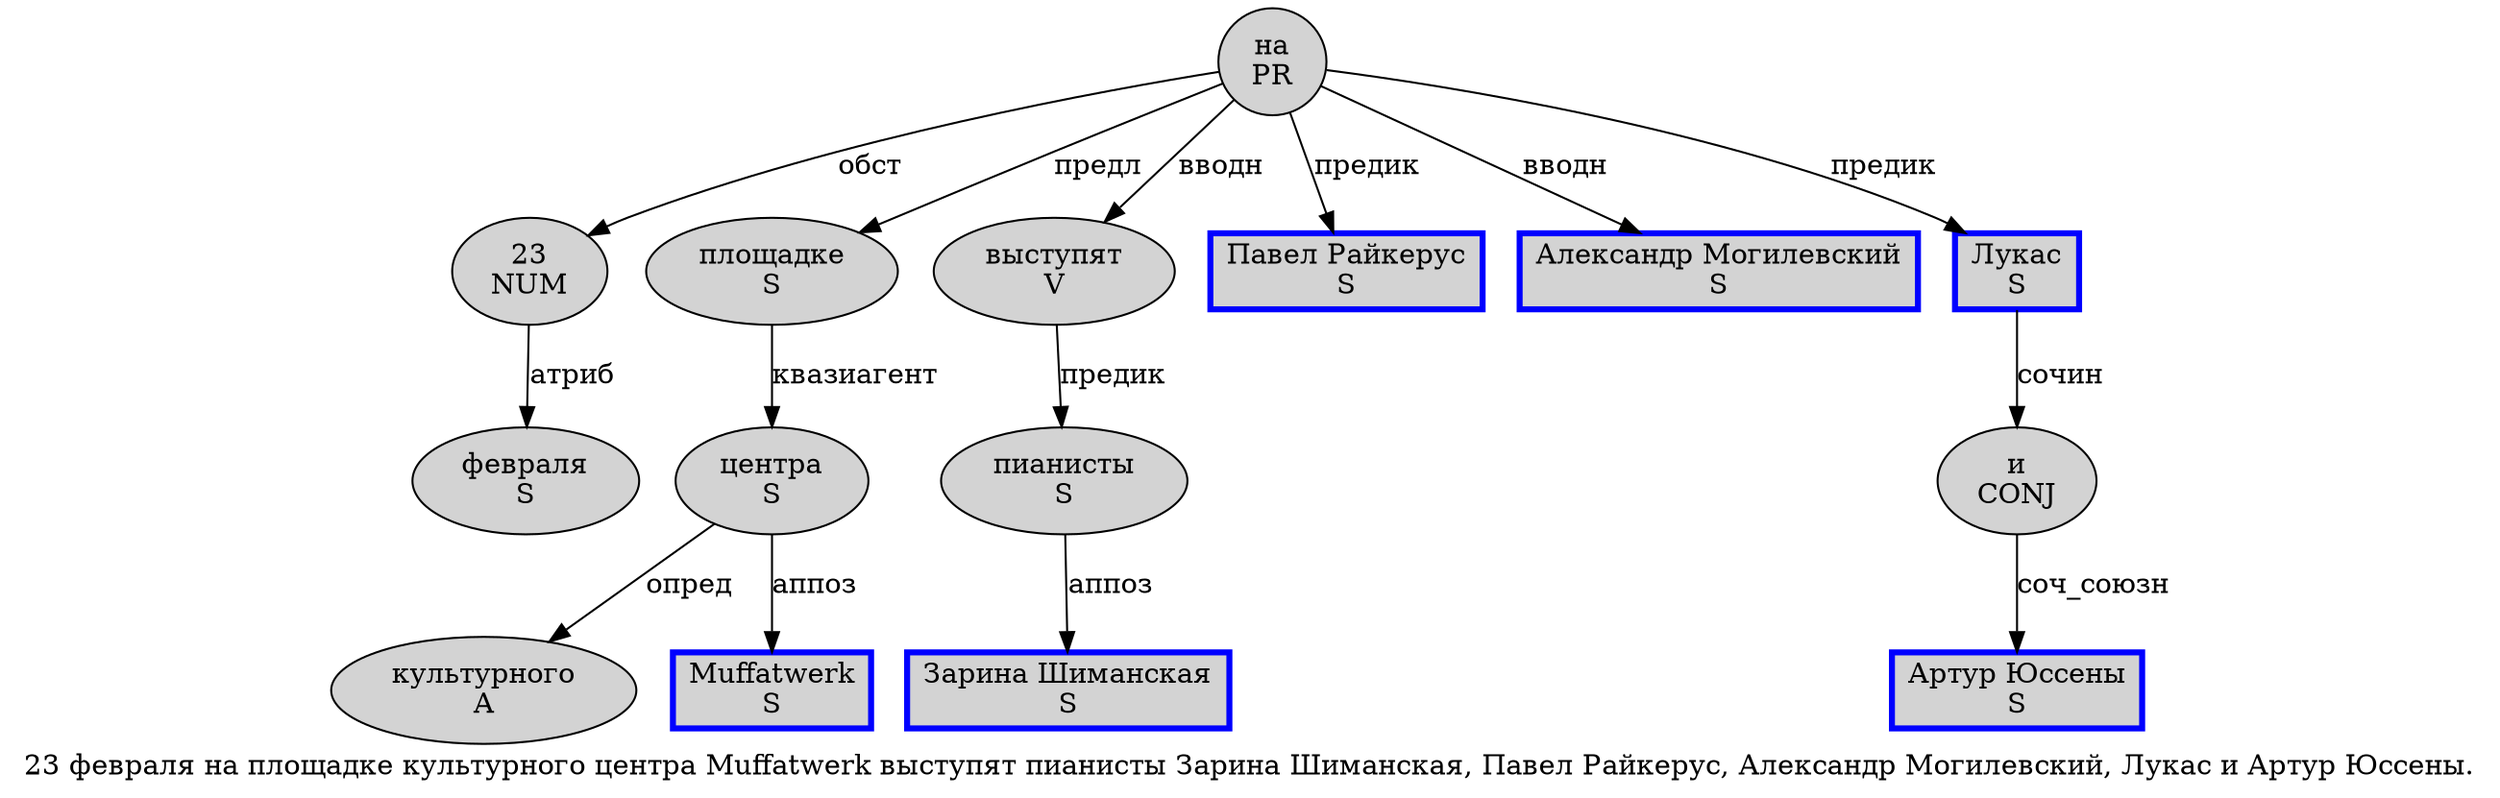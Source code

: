 digraph SENTENCE_986 {
	graph [label="23 февраля на площадке культурного центра Muffatwerk выступят пианисты Зарина Шиманская, Павел Райкерус, Александр Могилевский, Лукас и Артур Юссены."]
	node [style=filled]
		0 [label="23
NUM" color="" fillcolor=lightgray penwidth=1 shape=ellipse]
		1 [label="февраля
S" color="" fillcolor=lightgray penwidth=1 shape=ellipse]
		2 [label="на
PR" color="" fillcolor=lightgray penwidth=1 shape=ellipse]
		3 [label="площадке
S" color="" fillcolor=lightgray penwidth=1 shape=ellipse]
		4 [label="культурного
A" color="" fillcolor=lightgray penwidth=1 shape=ellipse]
		5 [label="центра
S" color="" fillcolor=lightgray penwidth=1 shape=ellipse]
		6 [label="Muffatwerk
S" color=blue fillcolor=lightgray penwidth=3 shape=box]
		7 [label="выступят
V" color="" fillcolor=lightgray penwidth=1 shape=ellipse]
		8 [label="пианисты
S" color="" fillcolor=lightgray penwidth=1 shape=ellipse]
		9 [label="Зарина Шиманская
S" color=blue fillcolor=lightgray penwidth=3 shape=box]
		11 [label="Павел Райкерус
S" color=blue fillcolor=lightgray penwidth=3 shape=box]
		13 [label="Александр Могилевский
S" color=blue fillcolor=lightgray penwidth=3 shape=box]
		15 [label="Лукас
S" color=blue fillcolor=lightgray penwidth=3 shape=box]
		16 [label="и
CONJ" color="" fillcolor=lightgray penwidth=1 shape=ellipse]
		17 [label="Артур Юссены
S" color=blue fillcolor=lightgray penwidth=3 shape=box]
			16 -> 17 [label="соч_союзн"]
			5 -> 4 [label="опред"]
			5 -> 6 [label="аппоз"]
			3 -> 5 [label="квазиагент"]
			7 -> 8 [label="предик"]
			8 -> 9 [label="аппоз"]
			0 -> 1 [label="атриб"]
			2 -> 0 [label="обст"]
			2 -> 3 [label="предл"]
			2 -> 7 [label="вводн"]
			2 -> 11 [label="предик"]
			2 -> 13 [label="вводн"]
			2 -> 15 [label="предик"]
			15 -> 16 [label="сочин"]
}